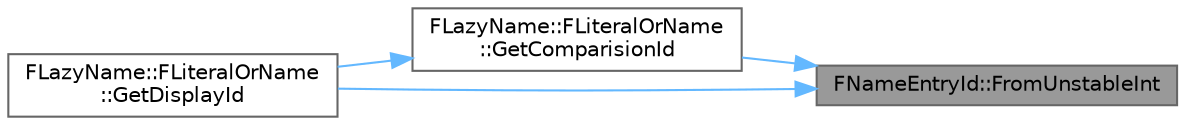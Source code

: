 digraph "FNameEntryId::FromUnstableInt"
{
 // INTERACTIVE_SVG=YES
 // LATEX_PDF_SIZE
  bgcolor="transparent";
  edge [fontname=Helvetica,fontsize=10,labelfontname=Helvetica,labelfontsize=10];
  node [fontname=Helvetica,fontsize=10,shape=box,height=0.2,width=0.4];
  rankdir="RL";
  Node1 [id="Node000001",label="FNameEntryId::FromUnstableInt",height=0.2,width=0.4,color="gray40", fillcolor="grey60", style="filled", fontcolor="black",tooltip="Create from unstable int produced by this process."];
  Node1 -> Node2 [id="edge1_Node000001_Node000002",dir="back",color="steelblue1",style="solid",tooltip=" "];
  Node2 [id="Node000002",label="FLazyName::FLiteralOrName\l::GetComparisionId",height=0.2,width=0.4,color="grey40", fillcolor="white", style="filled",URL="$d7/ddd/structFLazyName_1_1FLiteralOrName.html#ac8797125ac2204d559363d35fbdae3e4",tooltip=" "];
  Node2 -> Node3 [id="edge2_Node000002_Node000003",dir="back",color="steelblue1",style="solid",tooltip=" "];
  Node3 [id="Node000003",label="FLazyName::FLiteralOrName\l::GetDisplayId",height=0.2,width=0.4,color="grey40", fillcolor="white", style="filled",URL="$d7/ddd/structFLazyName_1_1FLiteralOrName.html#a6d5a20b8b4065348ad27d9a23a9a4436",tooltip=" "];
  Node1 -> Node3 [id="edge3_Node000001_Node000003",dir="back",color="steelblue1",style="solid",tooltip=" "];
}

